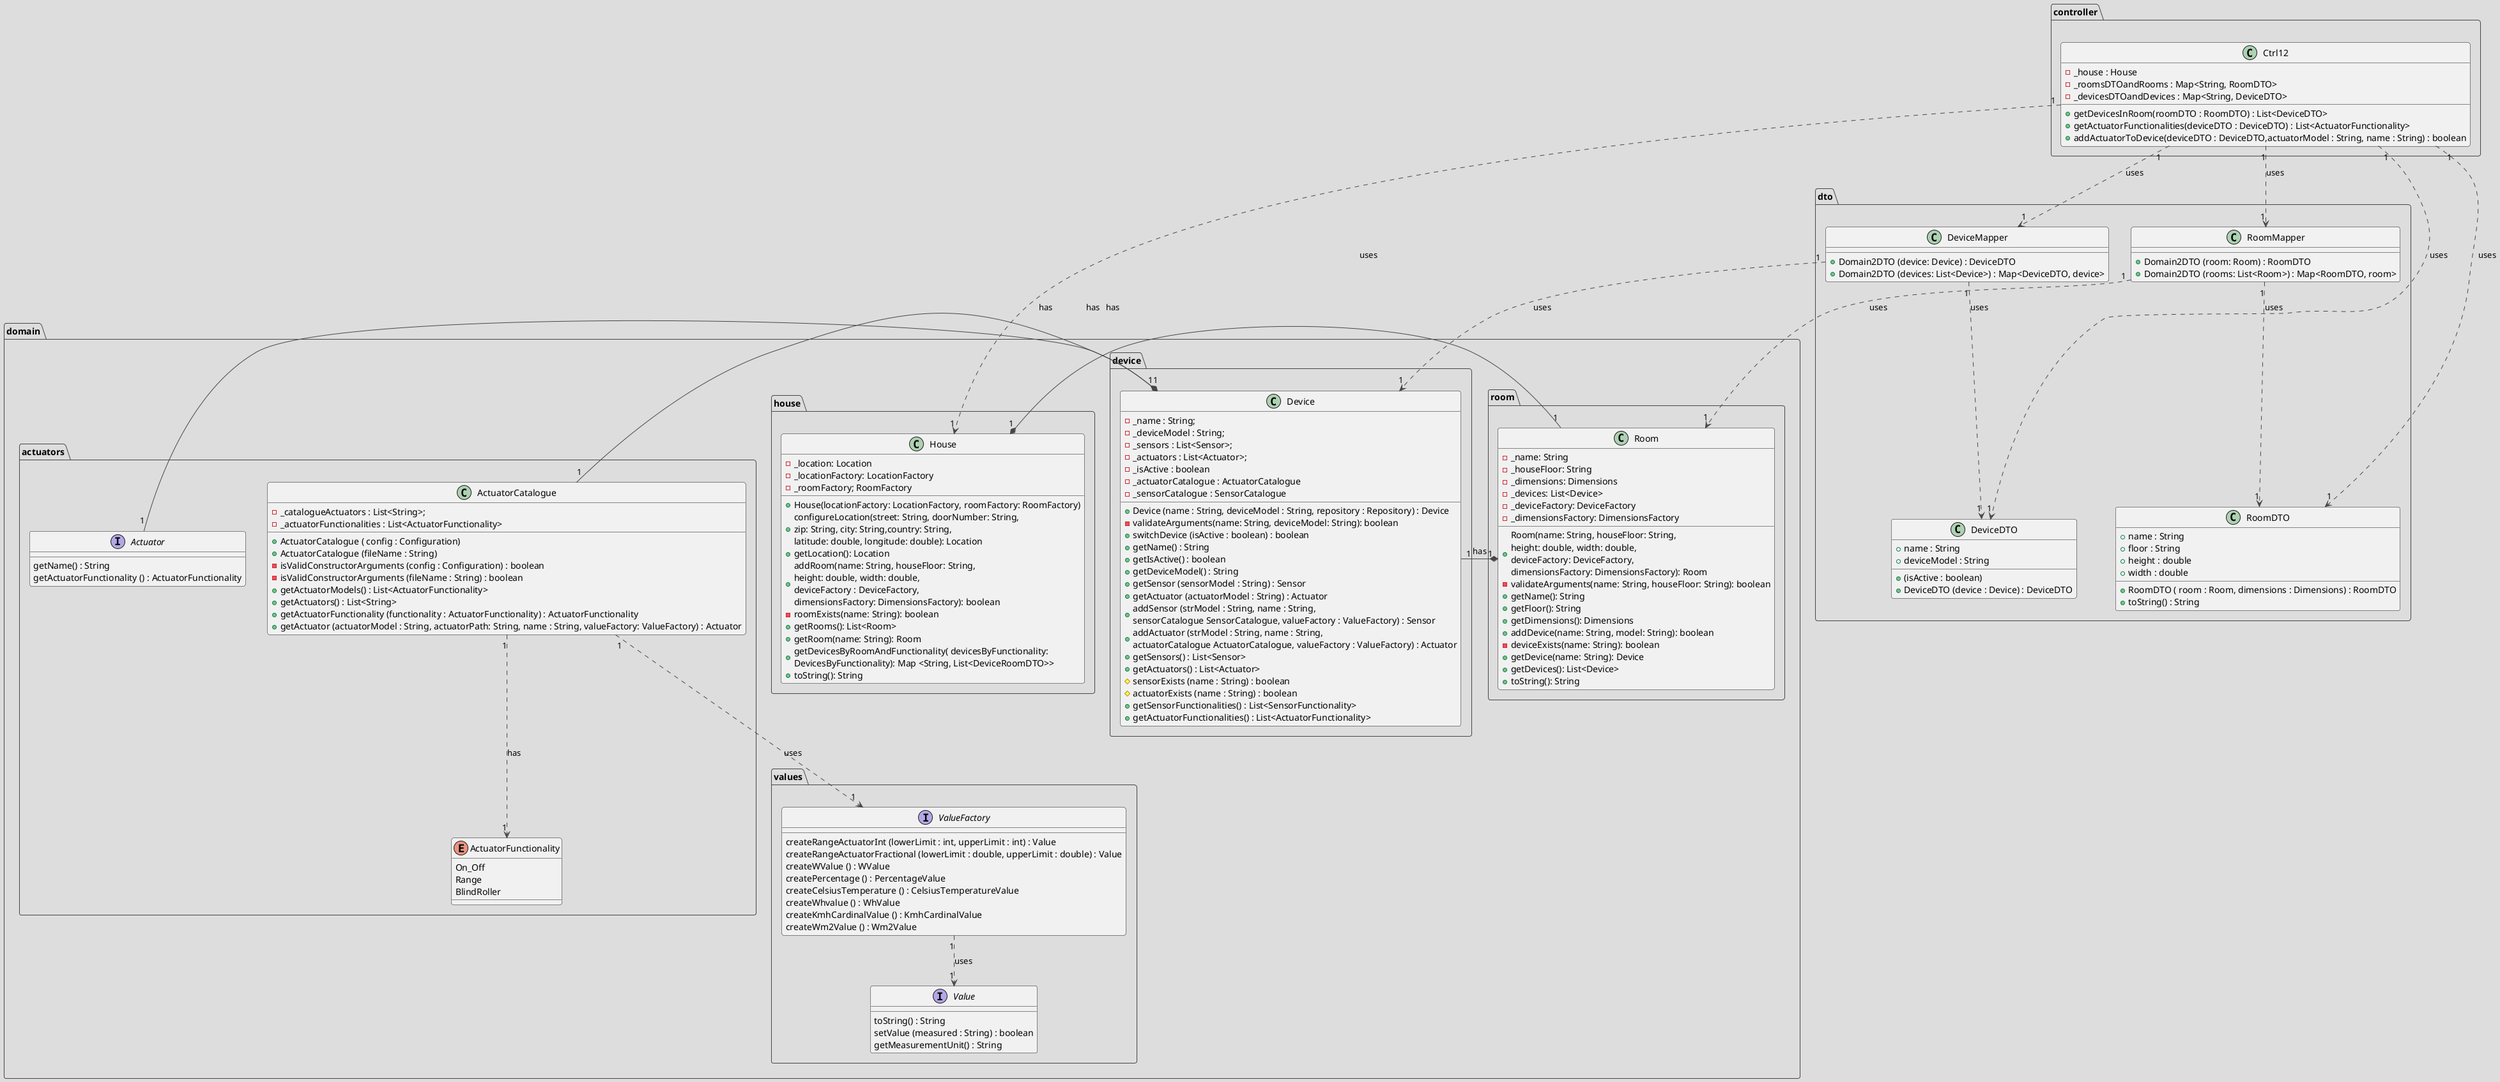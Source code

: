 @startuml
!theme toy

package controller {
class Ctrl12 {
- _house : House
- _roomsDTOandRooms : Map<String, RoomDTO>
- _devicesDTOandDevices : Map<String, DeviceDTO>
+ getDevicesInRoom(roomDTO : RoomDTO) : List<DeviceDTO>
+ getActuatorFunctionalities(deviceDTO : DeviceDTO) : List<ActuatorFunctionality>
+ addActuatorToDevice(deviceDTO : DeviceDTO,actuatorModel : String, name : String) : boolean
}
}
package domain{
package house{
class House {
    - _location: Location
    - _locationFactory: LocationFactory
    - _roomFactory; RoomFactory
    + House(locationFactory: LocationFactory, roomFactory: RoomFactory)
    + configureLocation(street: String, doorNumber: String, \nzip: String, city: String,country: String, \nlatitude: double, longitude: double): Location
    + getLocation(): Location
    + addRoom(name: String, houseFloor: String, \nheight: double, width: double, \ndeviceFactory : DeviceFactory, \ndimensionsFactory: DimensionsFactory): boolean
    - roomExists(name: String): boolean
    + getRooms(): List<Room>
    + getRoom(name: String): Room
    + getDevicesByRoomAndFunctionality( devicesByFunctionality:\nDevicesByFunctionality): Map <String, List<DeviceRoomDTO>>
    + toString(): String
}
}
package room{
class Room {
    - _name: String
    - _houseFloor: String
    - _dimensions: Dimensions
    - _devices: List<Device>
    - _deviceFactory: DeviceFactory
    - _dimensionsFactory: DimensionsFactory
    + Room(name: String, houseFloor: String, \nheight: double, width: double, \ndeviceFactory: DeviceFactory, \ndimensionsFactory: DimensionsFactory): Room
    - validateArguments(name: String, houseFloor: String): boolean
    + getName(): String
    + getFloor(): String
    + getDimensions(): Dimensions
    + addDevice(name: String, model: String): boolean
    - deviceExists(name: String): boolean
    + getDevice(name: String): Device
    + getDevices(): List<Device>
    + toString(): String
}
}
package device{
class Device {
- _name : String;
- _deviceModel : String;
- _sensors : List<Sensor>;
- _actuators : List<Actuator>;
- _isActive : boolean
- _actuatorCatalogue : ActuatorCatalogue
- _sensorCatalogue : SensorCatalogue
+ Device (name : String, deviceModel : String, repository : Repository) : Device
- validateArguments(name: String, deviceModel: String): boolean
+ switchDevice (isActive : boolean) : boolean
+ getName() : String
+ getIsActive() : boolean
+ getDeviceModel() : String
+ getSensor (sensorModel : String) : Sensor
+ getActuator (actuatorModel : String) : Actuator
+ addSensor (strModel : String, name : String, \nsensorCatalogue SensorCatalogue, valueFactory : ValueFactory) : Sensor
+ addActuator (strModel : String, name : String, \nactuatorCatalogue ActuatorCatalogue, valueFactory : ValueFactory) : Actuator
+ getSensors() : List<Sensor>
+ getActuators() : List<Actuator>
# sensorExists (name : String) : boolean
# actuatorExists (name : String) : boolean
+ getSensorFunctionalities() : List<SensorFunctionality>
+ getActuatorFunctionalities() : List<ActuatorFunctionality>
}
}
package values{
 interface Value {
 toString() : String
 setValue (measured : String) : boolean
 getMeasurementUnit() : String
 }
  interface ValueFactory{
  createRangeActuatorInt (lowerLimit : int, upperLimit : int) : Value
  createRangeActuatorFractional (lowerLimit : double, upperLimit : double) : Value
  createWValue () : WValue
  createPercentage () : PercentageValue
  createCelsiusTemperature () : CelsiusTemperatureValue
  createWhvalue () : WhValue
  createKmhCardinalValue () : KmhCardinalValue
  createWm2Value () : Wm2Value
  }
}
package actuators{
class ActuatorCatalogue{
- _catalogueActuators : List<String>;
- _actuatorFunctionalities : List<ActuatorFunctionality>
+ ActuatorCatalogue ( config : Configuration)
+ ActuatorCatalogue (fileName : String)
- isValidConstructorArguments (config : Configuration) : boolean
- isValidConstructorArguments (fileName : String) : boolean
+ getActuatorModels() : List<ActuatorFunctionality>
+ getActuators() : List<String>
+ getActuatorFunctionality (functionality : ActuatorFunctionality) : ActuatorFunctionality
+ getActuator (actuatorModel : String, actuatorPath: String, name : String, valueFactory: ValueFactory) : Actuator
}

enum ActuatorFunctionality{
    On_Off
    Range
    BlindRoller
 }
  interface Actuator {
  getName() : String
  getActuatorFunctionality () : ActuatorFunctionality
  }
  }
}
package dto{
class RoomDTO{
+ name : String
+ floor : String
+ height : double
+ width : double
+ RoomDTO ( room : Room, dimensions : Dimensions) : RoomDTO
+ toString() : String
}

class DeviceDTO{
+ name : String
+ deviceModel : String
+ (isActive : boolean)
+ DeviceDTO (device : Device) : DeviceDTO
}

class RoomMapper{
+ Domain2DTO (room: Room) : RoomDTO
+ Domain2DTO (rooms: List<Room>) : Map<RoomDTO, room>
}

class DeviceMapper{
+ Domain2DTO (device: Device) : DeviceDTO
+ Domain2DTO (devices: List<Device>) : Map<DeviceDTO, device>
}
}

Ctrl12 "1" ..> "1" House : "uses"
Ctrl12 "1" ..> "1" RoomDTO : "uses"
RoomMapper "1" ..> "1" RoomDTO : "uses"
Ctrl12 "1" ..> "1" DeviceDTO : "uses"
DeviceMapper "1" ..> "1" DeviceDTO : "uses"
Ctrl12 "1" ..> "1" RoomMapper : "uses"
RoomMapper "1" ..> "1" Room : "uses"
House "1" *-right- "1" Room :"has"
Ctrl12 "1"  ..> "1" DeviceMapper: "uses"
DeviceMapper "1" ..> "1" Device: "uses"
Device "1" *-right-"1" ActuatorCatalogue : "has"
ActuatorCatalogue "1" ..> "1" ActuatorFunctionality : "has"
ActuatorCatalogue "1" ..> "1" ValueFactory : "uses"
ValueFactory "1" ..> "1" Value : "uses"
Device "1" *-right-"1" Actuator : "has"
Room "1"  *-right-  "1" Device: "has"


@enduml